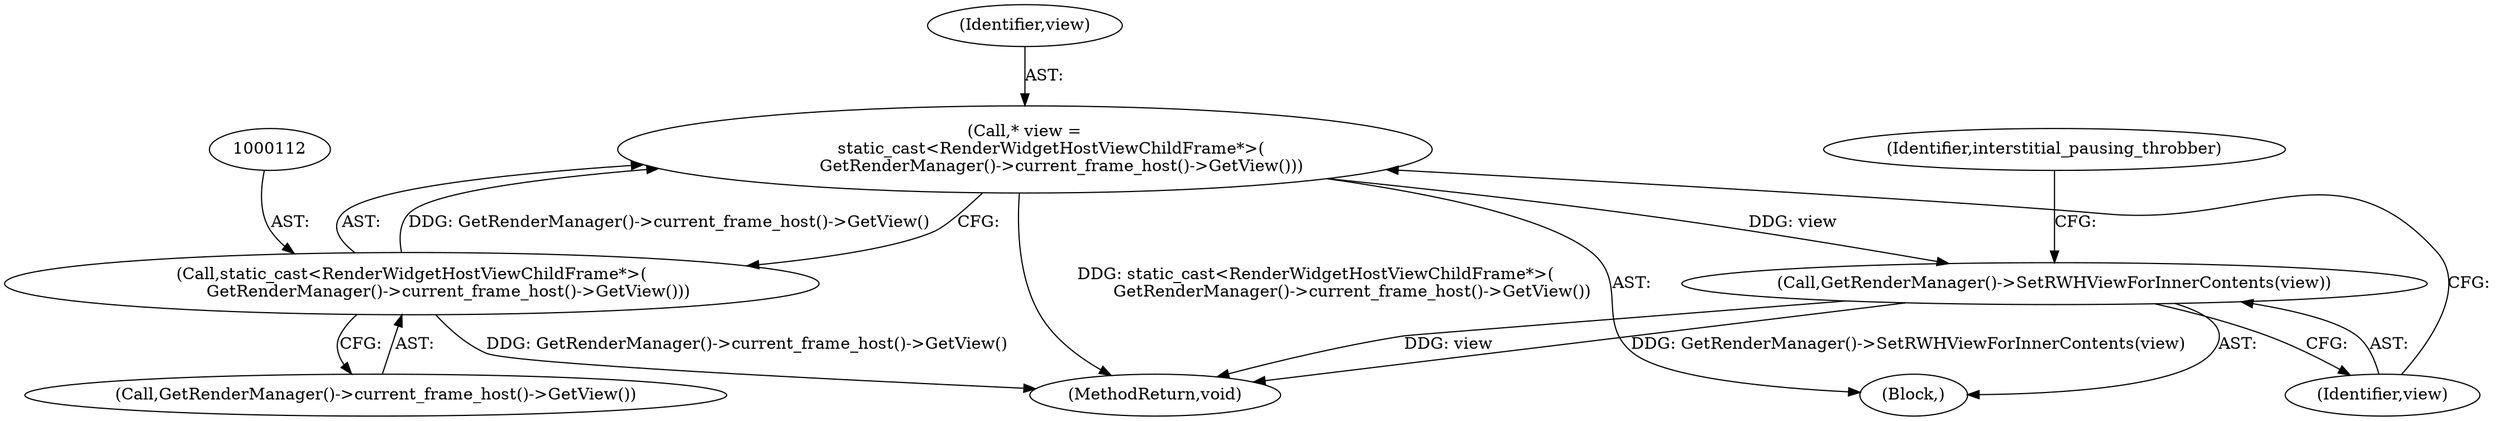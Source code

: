 digraph "0_Chrome_adca986a53b31b6da4cb22f8e755f6856daea89a_5@pointer" {
"1000109" [label="(Call,* view =\n          static_cast<RenderWidgetHostViewChildFrame*>(\n              GetRenderManager()->current_frame_host()->GetView()))"];
"1000111" [label="(Call,static_cast<RenderWidgetHostViewChildFrame*>(\n              GetRenderManager()->current_frame_host()->GetView()))"];
"1000114" [label="(Call,GetRenderManager()->SetRWHViewForInnerContents(view))"];
"1000107" [label="(Block,)"];
"1000135" [label="(MethodReturn,void)"];
"1000114" [label="(Call,GetRenderManager()->SetRWHViewForInnerContents(view))"];
"1000113" [label="(Call,GetRenderManager()->current_frame_host()->GetView())"];
"1000110" [label="(Identifier,view)"];
"1000111" [label="(Call,static_cast<RenderWidgetHostViewChildFrame*>(\n              GetRenderManager()->current_frame_host()->GetView()))"];
"1000115" [label="(Identifier,view)"];
"1000109" [label="(Call,* view =\n          static_cast<RenderWidgetHostViewChildFrame*>(\n              GetRenderManager()->current_frame_host()->GetView()))"];
"1000118" [label="(Identifier,interstitial_pausing_throbber)"];
"1000109" -> "1000107"  [label="AST: "];
"1000109" -> "1000111"  [label="CFG: "];
"1000110" -> "1000109"  [label="AST: "];
"1000111" -> "1000109"  [label="AST: "];
"1000115" -> "1000109"  [label="CFG: "];
"1000109" -> "1000135"  [label="DDG: static_cast<RenderWidgetHostViewChildFrame*>(\n              GetRenderManager()->current_frame_host()->GetView())"];
"1000111" -> "1000109"  [label="DDG: GetRenderManager()->current_frame_host()->GetView()"];
"1000109" -> "1000114"  [label="DDG: view"];
"1000111" -> "1000113"  [label="CFG: "];
"1000112" -> "1000111"  [label="AST: "];
"1000113" -> "1000111"  [label="AST: "];
"1000111" -> "1000135"  [label="DDG: GetRenderManager()->current_frame_host()->GetView()"];
"1000114" -> "1000107"  [label="AST: "];
"1000114" -> "1000115"  [label="CFG: "];
"1000115" -> "1000114"  [label="AST: "];
"1000118" -> "1000114"  [label="CFG: "];
"1000114" -> "1000135"  [label="DDG: GetRenderManager()->SetRWHViewForInnerContents(view)"];
"1000114" -> "1000135"  [label="DDG: view"];
}
